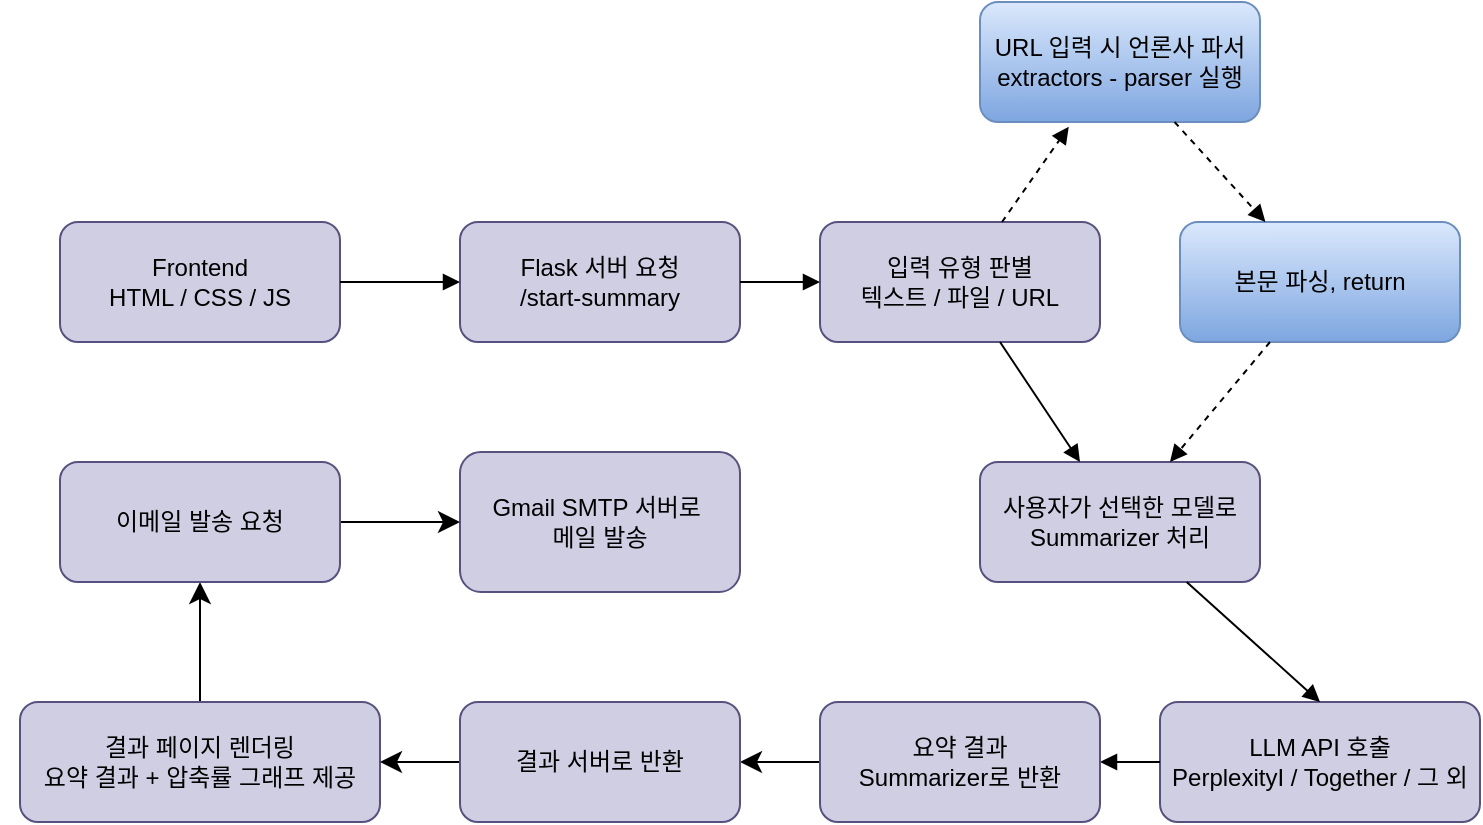 <mxfile version="27.0.5">
  <diagram name="ㄷ자 시스템 플로우차트" id="wGY1d1fZX74dTdmhqWwN">
    <mxGraphModel dx="1964" dy="869" grid="1" gridSize="10" guides="1" tooltips="1" connect="1" arrows="1" fold="1" page="1" pageScale="1" pageWidth="827" pageHeight="1169" background="light-dark(#FFFFFF,#FFFFFF)" math="0" shadow="0">
      <root>
        <mxCell id="0" />
        <mxCell id="1" parent="0" />
        <mxCell id="LwHKQ03UZqOVs7utbxo8-1" value="Frontend&#xa;HTML / CSS / JS" style="rounded=1;whiteSpace=wrap;html=1;fillColor=#d0cee2;strokeColor=#56517e;" vertex="1" parent="1">
          <mxGeometry x="-10" y="320" width="140" height="60" as="geometry" />
        </mxCell>
        <mxCell id="LwHKQ03UZqOVs7utbxo8-2" value="&lt;span&gt;Flask 서버 요청&lt;br&gt;/start-summary&lt;/span&gt;" style="rounded=1;whiteSpace=wrap;html=1;fillColor=#d0cee2;strokeColor=#56517e;" vertex="1" parent="1">
          <mxGeometry x="190" y="320" width="140" height="60" as="geometry" />
        </mxCell>
        <mxCell id="LwHKQ03UZqOVs7utbxo8-3" value="입력 유형 판별&#xa;텍스트 / 파일 / URL" style="rounded=1;whiteSpace=wrap;html=1;fillColor=#d0cee2;strokeColor=#56517e;" vertex="1" parent="1">
          <mxGeometry x="370" y="320" width="140" height="60" as="geometry" />
        </mxCell>
        <mxCell id="LwHKQ03UZqOVs7utbxo8-4" value="&lt;div&gt;사용자가 선택한 모델로&lt;/div&gt;Summarizer 처리" style="rounded=1;whiteSpace=wrap;html=1;fillColor=#d0cee2;strokeColor=#56517e;" vertex="1" parent="1">
          <mxGeometry x="450" y="440" width="140" height="60" as="geometry" />
        </mxCell>
        <mxCell id="LwHKQ03UZqOVs7utbxo8-5" value="LLM API 호출&lt;br&gt;PerplexityI / Together / 그 외" style="rounded=1;whiteSpace=wrap;html=1;fillColor=#d0cee2;strokeColor=#56517e;" vertex="1" parent="1">
          <mxGeometry x="540" y="560" width="160" height="60" as="geometry" />
        </mxCell>
        <mxCell id="LwHKQ03UZqOVs7utbxo8-6" style="edgeStyle=none;curved=1;rounded=0;orthogonalLoop=1;jettySize=auto;html=1;exitX=0.5;exitY=0;exitDx=0;exitDy=0;entryX=0.5;entryY=1;entryDx=0;entryDy=0;fontSize=12;startSize=8;endSize=8;strokeColor=light-dark(#000000,#0000FF);" edge="1" parent="1" source="LwHKQ03UZqOVs7utbxo8-7" target="LwHKQ03UZqOVs7utbxo8-22">
          <mxGeometry relative="1" as="geometry" />
        </mxCell>
        <mxCell id="LwHKQ03UZqOVs7utbxo8-7" value="결과 페이지 렌더링&lt;div&gt;요약 결과 + 압축률 그래프 제공&lt;/div&gt;" style="rounded=1;whiteSpace=wrap;html=1;fillColor=#d0cee2;strokeColor=#56517e;" vertex="1" parent="1">
          <mxGeometry x="-30" y="560" width="180" height="60" as="geometry" />
        </mxCell>
        <mxCell id="LwHKQ03UZqOVs7utbxo8-8" value="Gmail SMTP 서버로&amp;nbsp;&lt;div&gt;메일 발송&lt;/div&gt;" style="rounded=1;whiteSpace=wrap;html=1;fillColor=#d0cee2;strokeColor=#56517e;" vertex="1" parent="1">
          <mxGeometry x="190" y="435" width="140" height="70" as="geometry" />
        </mxCell>
        <mxCell id="LwHKQ03UZqOVs7utbxo8-9" value="URL 입력 시 언론사 파서&lt;div&gt;extractors - parser 실행&lt;/div&gt;" style="rounded=1;whiteSpace=wrap;html=1;fillColor=#dae8fc;strokeColor=#6c8ebf;gradientColor=#7ea6e0;" vertex="1" parent="1">
          <mxGeometry x="450" y="210" width="140" height="60" as="geometry" />
        </mxCell>
        <mxCell id="LwHKQ03UZqOVs7utbxo8-10" value="본문 파싱, return" style="rounded=1;whiteSpace=wrap;html=1;fillColor=#dae8fc;strokeColor=#6c8ebf;gradientColor=#7ea6e0;" vertex="1" parent="1">
          <mxGeometry x="550" y="320" width="140" height="60" as="geometry" />
        </mxCell>
        <mxCell id="LwHKQ03UZqOVs7utbxo8-11" style="endArrow=block;fillColor=light-dark(transparent,#000099);strokeColor=light-dark(#000000,#0000FF);" edge="1" parent="1" source="LwHKQ03UZqOVs7utbxo8-1" target="LwHKQ03UZqOVs7utbxo8-2">
          <mxGeometry relative="1" as="geometry" />
        </mxCell>
        <mxCell id="LwHKQ03UZqOVs7utbxo8-12" style="endArrow=block;strokeColor=light-dark(#000000,#0000FF);" edge="1" parent="1" source="LwHKQ03UZqOVs7utbxo8-2" target="LwHKQ03UZqOVs7utbxo8-3">
          <mxGeometry relative="1" as="geometry" />
        </mxCell>
        <mxCell id="LwHKQ03UZqOVs7utbxo8-13" style="endArrow=block;strokeColor=light-dark(#000000,#0000FF);" edge="1" parent="1" source="LwHKQ03UZqOVs7utbxo8-3" target="LwHKQ03UZqOVs7utbxo8-4">
          <mxGeometry relative="1" as="geometry" />
        </mxCell>
        <mxCell id="LwHKQ03UZqOVs7utbxo8-14" style="endArrow=block;entryX=0.5;entryY=0;entryDx=0;entryDy=0;strokeColor=light-dark(#000000,#0000FF);" edge="1" parent="1" source="LwHKQ03UZqOVs7utbxo8-4" target="LwHKQ03UZqOVs7utbxo8-5">
          <mxGeometry relative="1" as="geometry" />
        </mxCell>
        <mxCell id="LwHKQ03UZqOVs7utbxo8-15" style="endArrow=block;entryX=1;entryY=0.5;entryDx=0;entryDy=0;strokeColor=light-dark(#000000,#0000FF);" edge="1" parent="1" source="LwHKQ03UZqOVs7utbxo8-5" target="LwHKQ03UZqOVs7utbxo8-20">
          <mxGeometry relative="1" as="geometry" />
        </mxCell>
        <mxCell id="LwHKQ03UZqOVs7utbxo8-16" style="endArrow=block;dashed=1;entryX=0.317;entryY=1.039;entryDx=0;entryDy=0;entryPerimeter=0;strokeColor=light-dark(#000000,#0000FF);" edge="1" parent="1" source="LwHKQ03UZqOVs7utbxo8-3" target="LwHKQ03UZqOVs7utbxo8-9">
          <mxGeometry relative="1" as="geometry">
            <mxPoint x="440" y="260" as="targetPoint" />
            <Array as="points" />
          </mxGeometry>
        </mxCell>
        <mxCell id="LwHKQ03UZqOVs7utbxo8-17" style="endArrow=block;dashed=1;strokeColor=light-dark(#000000,#0000FF);" edge="1" parent="1" source="LwHKQ03UZqOVs7utbxo8-9" target="LwHKQ03UZqOVs7utbxo8-10">
          <mxGeometry relative="1" as="geometry" />
        </mxCell>
        <mxCell id="LwHKQ03UZqOVs7utbxo8-18" style="endArrow=block;dashed=1;strokeColor=light-dark(#000000,#0000FF);" edge="1" parent="1" source="LwHKQ03UZqOVs7utbxo8-10" target="LwHKQ03UZqOVs7utbxo8-4">
          <mxGeometry relative="1" as="geometry" />
        </mxCell>
        <mxCell id="LwHKQ03UZqOVs7utbxo8-19" style="edgeStyle=none;curved=1;rounded=0;orthogonalLoop=1;jettySize=auto;html=1;exitX=0;exitY=0.5;exitDx=0;exitDy=0;entryX=1;entryY=0.5;entryDx=0;entryDy=0;fontSize=12;startSize=8;endSize=8;strokeColor=light-dark(#000000,#0000FF);" edge="1" parent="1" source="LwHKQ03UZqOVs7utbxo8-20" target="LwHKQ03UZqOVs7utbxo8-25">
          <mxGeometry relative="1" as="geometry" />
        </mxCell>
        <mxCell id="LwHKQ03UZqOVs7utbxo8-20" value="요약 결과&lt;div&gt;Summarizer로 반환&lt;/div&gt;" style="rounded=1;whiteSpace=wrap;html=1;fillColor=#d0cee2;strokeColor=#56517e;" vertex="1" parent="1">
          <mxGeometry x="370" y="560" width="140" height="60" as="geometry" />
        </mxCell>
        <mxCell id="LwHKQ03UZqOVs7utbxo8-21" style="edgeStyle=none;curved=1;rounded=0;orthogonalLoop=1;jettySize=auto;html=1;exitX=1;exitY=0.5;exitDx=0;exitDy=0;entryX=0;entryY=0.5;entryDx=0;entryDy=0;fontSize=12;startSize=8;endSize=8;strokeColor=light-dark(#000000,#0000FF);" edge="1" parent="1" source="LwHKQ03UZqOVs7utbxo8-22" target="LwHKQ03UZqOVs7utbxo8-8">
          <mxGeometry relative="1" as="geometry">
            <Array as="points">
              <mxPoint x="160" y="470" />
            </Array>
          </mxGeometry>
        </mxCell>
        <mxCell id="LwHKQ03UZqOVs7utbxo8-22" value="이메일 발송 요청" style="rounded=1;whiteSpace=wrap;html=1;fillColor=#d0cee2;strokeColor=#56517e;" vertex="1" parent="1">
          <mxGeometry x="-10" y="440" width="140" height="60" as="geometry" />
        </mxCell>
        <mxCell id="LwHKQ03UZqOVs7utbxo8-23" style="edgeStyle=none;curved=1;rounded=0;orthogonalLoop=1;jettySize=auto;html=1;exitX=1;exitY=0.75;exitDx=0;exitDy=0;fontSize=12;startSize=8;endSize=8;" edge="1" parent="1" source="LwHKQ03UZqOVs7utbxo8-7" target="LwHKQ03UZqOVs7utbxo8-7">
          <mxGeometry relative="1" as="geometry" />
        </mxCell>
        <mxCell id="LwHKQ03UZqOVs7utbxo8-24" style="edgeStyle=none;curved=1;rounded=0;orthogonalLoop=1;jettySize=auto;html=1;exitX=0;exitY=0.5;exitDx=0;exitDy=0;entryX=1;entryY=0.5;entryDx=0;entryDy=0;fontSize=12;startSize=8;endSize=8;strokeColor=light-dark(#000000,#0000FF);" edge="1" parent="1" source="LwHKQ03UZqOVs7utbxo8-25" target="LwHKQ03UZqOVs7utbxo8-7">
          <mxGeometry relative="1" as="geometry" />
        </mxCell>
        <mxCell id="LwHKQ03UZqOVs7utbxo8-25" value="결과 서버로 반환" style="rounded=1;whiteSpace=wrap;html=1;fillColor=#d0cee2;strokeColor=#56517e;" vertex="1" parent="1">
          <mxGeometry x="190" y="560" width="140" height="60" as="geometry" />
        </mxCell>
        <mxCell id="LwHKQ03UZqOVs7utbxo8-26" style="edgeStyle=none;curved=1;rounded=0;orthogonalLoop=1;jettySize=auto;html=1;exitX=0;exitY=0.5;exitDx=0;exitDy=0;fontSize=12;startSize=8;endSize=8;" edge="1" parent="1" source="LwHKQ03UZqOVs7utbxo8-7" target="LwHKQ03UZqOVs7utbxo8-7">
          <mxGeometry relative="1" as="geometry" />
        </mxCell>
      </root>
    </mxGraphModel>
  </diagram>
</mxfile>
